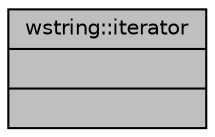 digraph "wstring::iterator"
{
 // INTERACTIVE_SVG=YES
  bgcolor="transparent";
  edge [fontname="Helvetica",fontsize="10",labelfontname="Helvetica",labelfontsize="10"];
  node [fontname="Helvetica",fontsize="10",shape=record];
  Node1 [label="{wstring::iterator\n||}",height=0.2,width=0.4,color="black", fillcolor="grey75", style="filled", fontcolor="black"];
}

